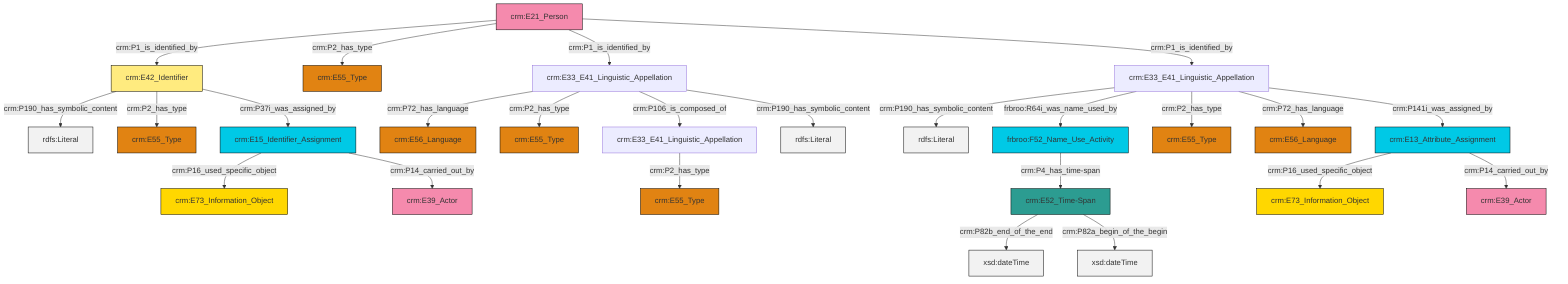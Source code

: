 graph TD
classDef Literal fill:#f2f2f2,stroke:#000000;
classDef CRM_Entity fill:#FFFFFF,stroke:#000000;
classDef Temporal_Entity fill:#00C9E6, stroke:#000000;
classDef Type fill:#E18312, stroke:#000000;
classDef Time-Span fill:#2C9C91, stroke:#000000;
classDef Appellation fill:#FFEB7F, stroke:#000000;
classDef Place fill:#008836, stroke:#000000;
classDef Persistent_Item fill:#B266B2, stroke:#000000;
classDef Conceptual_Object fill:#FFD700, stroke:#000000;
classDef Physical_Thing fill:#D2B48C, stroke:#000000;
classDef Actor fill:#f58aad, stroke:#000000;
classDef PC_Classes fill:#4ce600, stroke:#000000;
classDef Multi fill:#cccccc,stroke:#000000;

2["crm:E33_E41_Linguistic_Appellation"]:::Default -->|crm:P190_has_symbolic_content| 3[rdfs:Literal]:::Literal
9["crm:E52_Time-Span"]:::Time-Span -->|crm:P82b_end_of_the_end| 10[xsd:dateTime]:::Literal
5["crm:E33_E41_Linguistic_Appellation"]:::Default -->|crm:P2_has_type| 11["crm:E55_Type"]:::Type
7["crm:E21_Person"]:::Actor -->|crm:P1_is_identified_by| 14["crm:E42_Identifier"]:::Appellation
15["crm:E33_E41_Linguistic_Appellation"]:::Default -->|crm:P72_has_language| 16["crm:E56_Language"]:::Type
18["frbroo:F52_Name_Use_Activity"]:::Temporal_Entity -->|crm:P4_has_time-span| 9["crm:E52_Time-Span"]:::Time-Span
2["crm:E33_E41_Linguistic_Appellation"]:::Default -->|frbroo:R64i_was_name_used_by| 18["frbroo:F52_Name_Use_Activity"]:::Temporal_Entity
14["crm:E42_Identifier"]:::Appellation -->|crm:P190_has_symbolic_content| 26[rdfs:Literal]:::Literal
14["crm:E42_Identifier"]:::Appellation -->|crm:P2_has_type| 19["crm:E55_Type"]:::Type
7["crm:E21_Person"]:::Actor -->|crm:P2_has_type| 27["crm:E55_Type"]:::Type
15["crm:E33_E41_Linguistic_Appellation"]:::Default -->|crm:P2_has_type| 28["crm:E55_Type"]:::Type
15["crm:E33_E41_Linguistic_Appellation"]:::Default -->|crm:P106_is_composed_of| 5["crm:E33_E41_Linguistic_Appellation"]:::Default
7["crm:E21_Person"]:::Actor -->|crm:P1_is_identified_by| 15["crm:E33_E41_Linguistic_Appellation"]:::Default
2["crm:E33_E41_Linguistic_Appellation"]:::Default -->|crm:P2_has_type| 12["crm:E55_Type"]:::Type
14["crm:E42_Identifier"]:::Appellation -->|crm:P37i_was_assigned_by| 29["crm:E15_Identifier_Assignment"]:::Temporal_Entity
9["crm:E52_Time-Span"]:::Time-Span -->|crm:P82a_begin_of_the_begin| 31[xsd:dateTime]:::Literal
29["crm:E15_Identifier_Assignment"]:::Temporal_Entity -->|crm:P16_used_specific_object| 34["crm:E73_Information_Object"]:::Conceptual_Object
2["crm:E33_E41_Linguistic_Appellation"]:::Default -->|crm:P72_has_language| 32["crm:E56_Language"]:::Type
39["crm:E13_Attribute_Assignment"]:::Temporal_Entity -->|crm:P16_used_specific_object| 35["crm:E73_Information_Object"]:::Conceptual_Object
2["crm:E33_E41_Linguistic_Appellation"]:::Default -->|crm:P141i_was_assigned_by| 39["crm:E13_Attribute_Assignment"]:::Temporal_Entity
29["crm:E15_Identifier_Assignment"]:::Temporal_Entity -->|crm:P14_carried_out_by| 0["crm:E39_Actor"]:::Actor
39["crm:E13_Attribute_Assignment"]:::Temporal_Entity -->|crm:P14_carried_out_by| 24["crm:E39_Actor"]:::Actor
15["crm:E33_E41_Linguistic_Appellation"]:::Default -->|crm:P190_has_symbolic_content| 41[rdfs:Literal]:::Literal
7["crm:E21_Person"]:::Actor -->|crm:P1_is_identified_by| 2["crm:E33_E41_Linguistic_Appellation"]:::Default